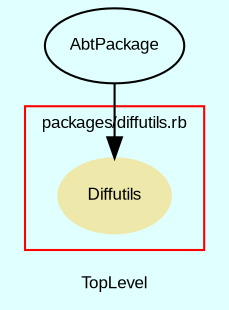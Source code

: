 digraph TopLevel {
    compound = true
    bgcolor = lightcyan1
    fontname = Arial
    fontsize = 8
    label = "TopLevel"
    node [
        fontname = Arial,
        fontsize = 8,
        color = black
    ]

    subgraph cluster_21 {
        fontname = Arial
        color = red
        label = "packages/diffutils.rb"
        Diffutils [
            fontcolor = black,
            URL = "classes/Diffutils.html",
            shape = ellipse,
            color = palegoldenrod,
            style = filled,
            label = "Diffutils"
        ]

    }

    AbtPackage [
        URL = "classes/AbtPackage.html",
        label = "AbtPackage"
    ]

    AbtPackage -> Diffutils [

    ]

}

